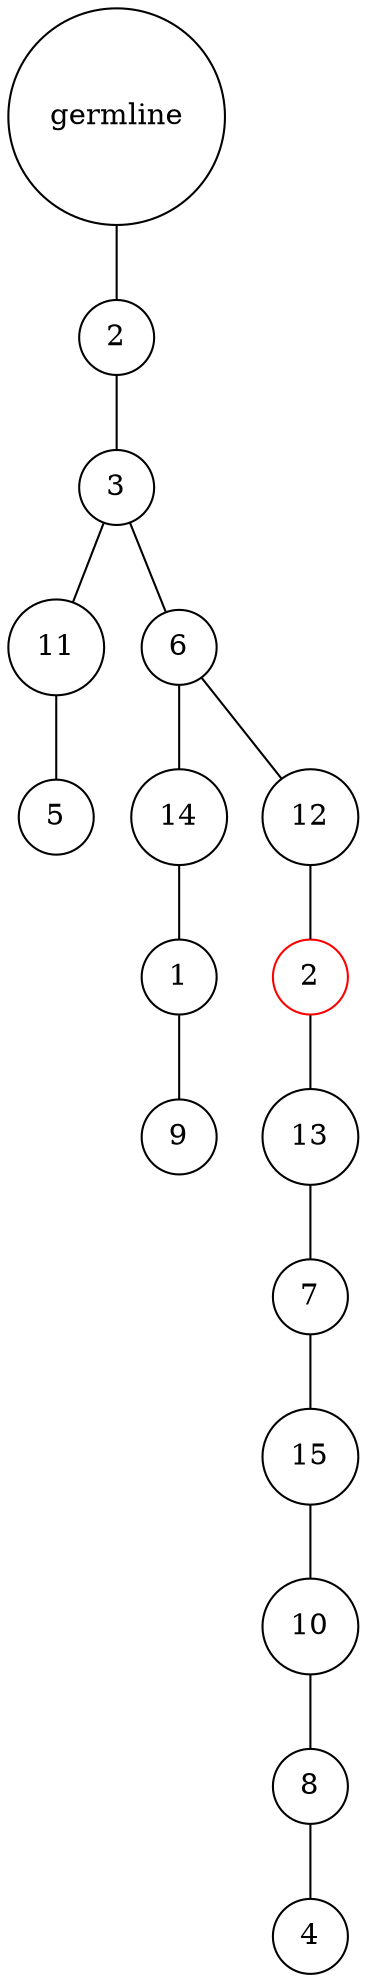 graph {
	rankdir=UD;
	splines=line;
	node [shape=circle]
	"0x7f5f6496c220" [label="germline"];
	"0x7f5f6496c250" [label="2"];
	"0x7f5f6496c220" -- "0x7f5f6496c250" ;
	"0x7f5f6496c280" [label="3"];
	"0x7f5f6496c250" -- "0x7f5f6496c280" ;
	"0x7f5f6496c2b0" [label="11"];
	"0x7f5f6496c280" -- "0x7f5f6496c2b0" ;
	"0x7f5f6496c2e0" [label="5"];
	"0x7f5f6496c2b0" -- "0x7f5f6496c2e0" ;
	"0x7f5f6496c310" [label="6"];
	"0x7f5f6496c280" -- "0x7f5f6496c310" ;
	"0x7f5f6496c340" [label="14"];
	"0x7f5f6496c310" -- "0x7f5f6496c340" ;
	"0x7f5f6496c370" [label="1"];
	"0x7f5f6496c340" -- "0x7f5f6496c370" ;
	"0x7f5f6496c3a0" [label="9"];
	"0x7f5f6496c370" -- "0x7f5f6496c3a0" ;
	"0x7f5f6496c3d0" [label="12"];
	"0x7f5f6496c310" -- "0x7f5f6496c3d0" ;
	"0x7f5f6496c400" [label="2",color="red"];
	"0x7f5f6496c3d0" -- "0x7f5f6496c400" ;
	"0x7f5f6496c430" [label="13"];
	"0x7f5f6496c400" -- "0x7f5f6496c430" ;
	"0x7f5f6496c460" [label="7"];
	"0x7f5f6496c430" -- "0x7f5f6496c460" ;
	"0x7f5f6496c490" [label="15"];
	"0x7f5f6496c460" -- "0x7f5f6496c490" ;
	"0x7f5f6496c4c0" [label="10"];
	"0x7f5f6496c490" -- "0x7f5f6496c4c0" ;
	"0x7f5f6496c4f0" [label="8"];
	"0x7f5f6496c4c0" -- "0x7f5f6496c4f0" ;
	"0x7f5f6496c520" [label="4"];
	"0x7f5f6496c4f0" -- "0x7f5f6496c520" ;
}
